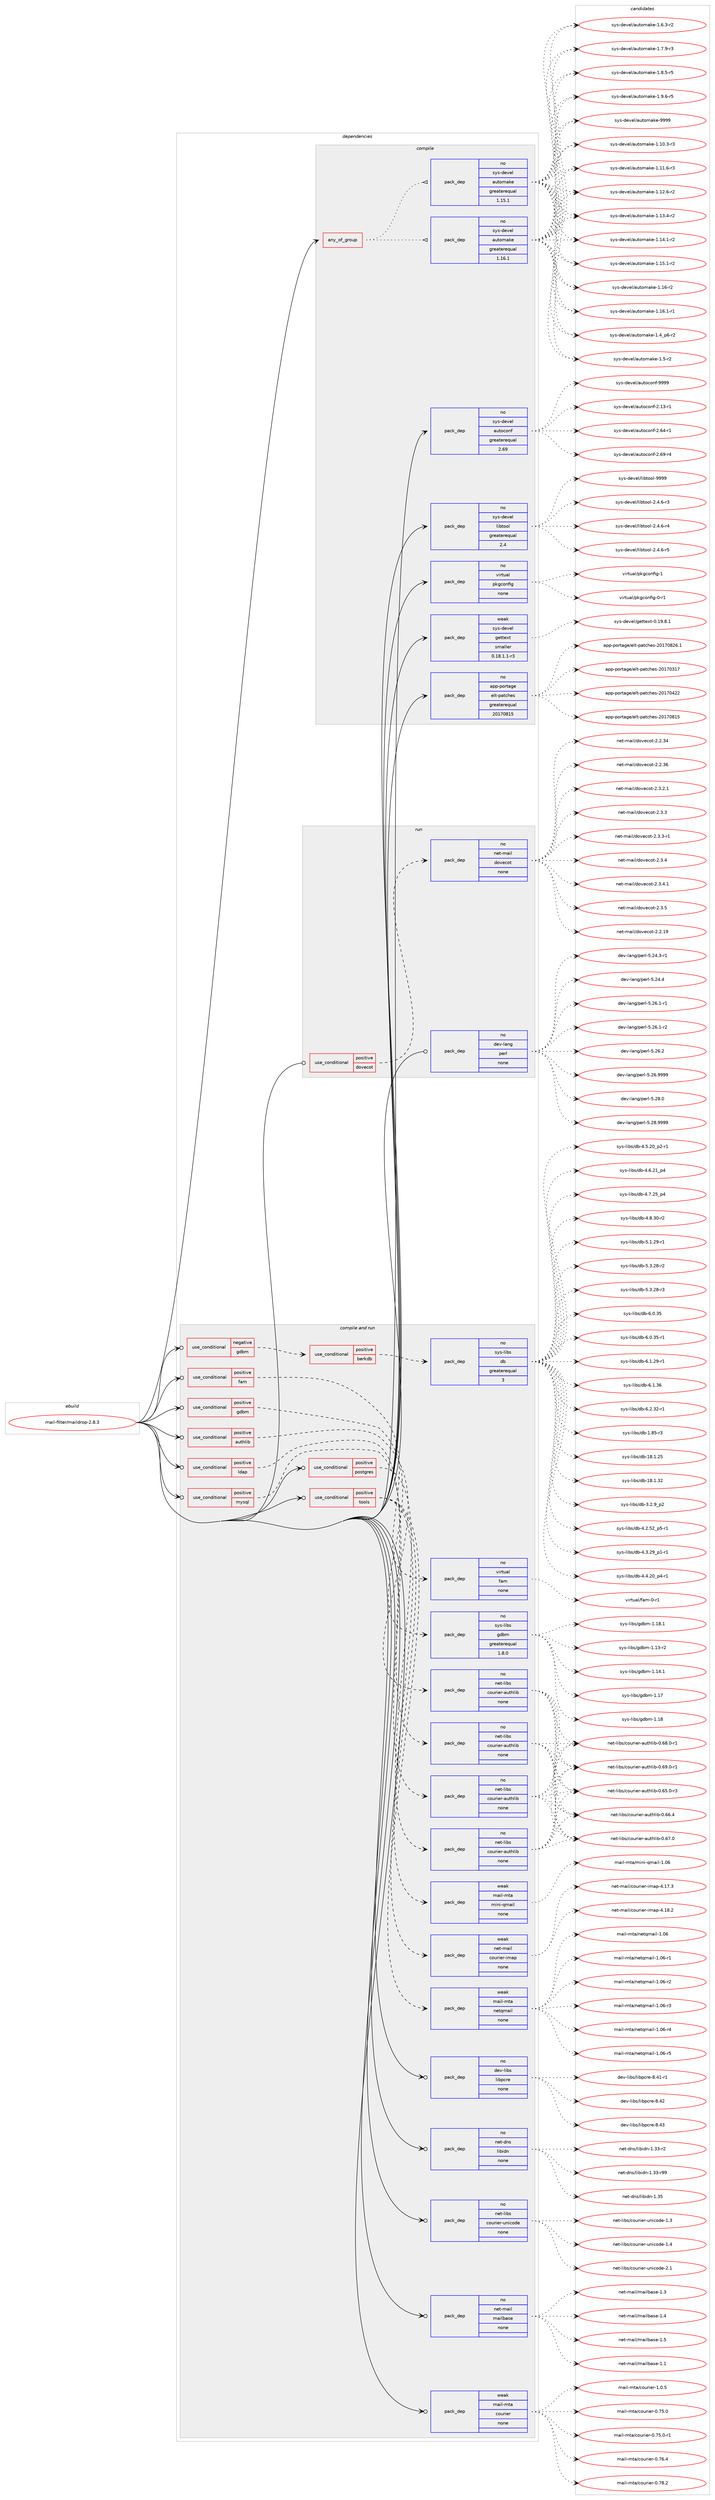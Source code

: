 digraph prolog {

# *************
# Graph options
# *************

newrank=true;
concentrate=true;
compound=true;
graph [rankdir=LR,fontname=Helvetica,fontsize=10,ranksep=1.5];#, ranksep=2.5, nodesep=0.2];
edge  [arrowhead=vee];
node  [fontname=Helvetica,fontsize=10];

# **********
# The ebuild
# **********

subgraph cluster_leftcol {
color=gray;
rank=same;
label=<<i>ebuild</i>>;
id [label="mail-filter/maildrop-2.8.3", color=red, width=4, href="../mail-filter/maildrop-2.8.3.svg"];
}

# ****************
# The dependencies
# ****************

subgraph cluster_midcol {
color=gray;
label=<<i>dependencies</i>>;
subgraph cluster_compile {
fillcolor="#eeeeee";
style=filled;
label=<<i>compile</i>>;
subgraph any24456 {
dependency1595346 [label=<<TABLE BORDER="0" CELLBORDER="1" CELLSPACING="0" CELLPADDING="4"><TR><TD CELLPADDING="10">any_of_group</TD></TR></TABLE>>, shape=none, color=red];subgraph pack1139392 {
dependency1595347 [label=<<TABLE BORDER="0" CELLBORDER="1" CELLSPACING="0" CELLPADDING="4" WIDTH="220"><TR><TD ROWSPAN="6" CELLPADDING="30">pack_dep</TD></TR><TR><TD WIDTH="110">no</TD></TR><TR><TD>sys-devel</TD></TR><TR><TD>automake</TD></TR><TR><TD>greaterequal</TD></TR><TR><TD>1.16.1</TD></TR></TABLE>>, shape=none, color=blue];
}
dependency1595346:e -> dependency1595347:w [weight=20,style="dotted",arrowhead="oinv"];
subgraph pack1139393 {
dependency1595348 [label=<<TABLE BORDER="0" CELLBORDER="1" CELLSPACING="0" CELLPADDING="4" WIDTH="220"><TR><TD ROWSPAN="6" CELLPADDING="30">pack_dep</TD></TR><TR><TD WIDTH="110">no</TD></TR><TR><TD>sys-devel</TD></TR><TR><TD>automake</TD></TR><TR><TD>greaterequal</TD></TR><TR><TD>1.15.1</TD></TR></TABLE>>, shape=none, color=blue];
}
dependency1595346:e -> dependency1595348:w [weight=20,style="dotted",arrowhead="oinv"];
}
id:e -> dependency1595346:w [weight=20,style="solid",arrowhead="vee"];
subgraph pack1139394 {
dependency1595349 [label=<<TABLE BORDER="0" CELLBORDER="1" CELLSPACING="0" CELLPADDING="4" WIDTH="220"><TR><TD ROWSPAN="6" CELLPADDING="30">pack_dep</TD></TR><TR><TD WIDTH="110">no</TD></TR><TR><TD>app-portage</TD></TR><TR><TD>elt-patches</TD></TR><TR><TD>greaterequal</TD></TR><TR><TD>20170815</TD></TR></TABLE>>, shape=none, color=blue];
}
id:e -> dependency1595349:w [weight=20,style="solid",arrowhead="vee"];
subgraph pack1139395 {
dependency1595350 [label=<<TABLE BORDER="0" CELLBORDER="1" CELLSPACING="0" CELLPADDING="4" WIDTH="220"><TR><TD ROWSPAN="6" CELLPADDING="30">pack_dep</TD></TR><TR><TD WIDTH="110">no</TD></TR><TR><TD>sys-devel</TD></TR><TR><TD>autoconf</TD></TR><TR><TD>greaterequal</TD></TR><TR><TD>2.69</TD></TR></TABLE>>, shape=none, color=blue];
}
id:e -> dependency1595350:w [weight=20,style="solid",arrowhead="vee"];
subgraph pack1139396 {
dependency1595351 [label=<<TABLE BORDER="0" CELLBORDER="1" CELLSPACING="0" CELLPADDING="4" WIDTH="220"><TR><TD ROWSPAN="6" CELLPADDING="30">pack_dep</TD></TR><TR><TD WIDTH="110">no</TD></TR><TR><TD>sys-devel</TD></TR><TR><TD>libtool</TD></TR><TR><TD>greaterequal</TD></TR><TR><TD>2.4</TD></TR></TABLE>>, shape=none, color=blue];
}
id:e -> dependency1595351:w [weight=20,style="solid",arrowhead="vee"];
subgraph pack1139397 {
dependency1595352 [label=<<TABLE BORDER="0" CELLBORDER="1" CELLSPACING="0" CELLPADDING="4" WIDTH="220"><TR><TD ROWSPAN="6" CELLPADDING="30">pack_dep</TD></TR><TR><TD WIDTH="110">no</TD></TR><TR><TD>virtual</TD></TR><TR><TD>pkgconfig</TD></TR><TR><TD>none</TD></TR><TR><TD></TD></TR></TABLE>>, shape=none, color=blue];
}
id:e -> dependency1595352:w [weight=20,style="solid",arrowhead="vee"];
subgraph pack1139398 {
dependency1595353 [label=<<TABLE BORDER="0" CELLBORDER="1" CELLSPACING="0" CELLPADDING="4" WIDTH="220"><TR><TD ROWSPAN="6" CELLPADDING="30">pack_dep</TD></TR><TR><TD WIDTH="110">weak</TD></TR><TR><TD>sys-devel</TD></TR><TR><TD>gettext</TD></TR><TR><TD>smaller</TD></TR><TR><TD>0.18.1.1-r3</TD></TR></TABLE>>, shape=none, color=blue];
}
id:e -> dependency1595353:w [weight=20,style="solid",arrowhead="vee"];
}
subgraph cluster_compileandrun {
fillcolor="#eeeeee";
style=filled;
label=<<i>compile and run</i>>;
subgraph cond430854 {
dependency1595354 [label=<<TABLE BORDER="0" CELLBORDER="1" CELLSPACING="0" CELLPADDING="4"><TR><TD ROWSPAN="3" CELLPADDING="10">use_conditional</TD></TR><TR><TD>negative</TD></TR><TR><TD>gdbm</TD></TR></TABLE>>, shape=none, color=red];
subgraph cond430855 {
dependency1595355 [label=<<TABLE BORDER="0" CELLBORDER="1" CELLSPACING="0" CELLPADDING="4"><TR><TD ROWSPAN="3" CELLPADDING="10">use_conditional</TD></TR><TR><TD>positive</TD></TR><TR><TD>berkdb</TD></TR></TABLE>>, shape=none, color=red];
subgraph pack1139399 {
dependency1595356 [label=<<TABLE BORDER="0" CELLBORDER="1" CELLSPACING="0" CELLPADDING="4" WIDTH="220"><TR><TD ROWSPAN="6" CELLPADDING="30">pack_dep</TD></TR><TR><TD WIDTH="110">no</TD></TR><TR><TD>sys-libs</TD></TR><TR><TD>db</TD></TR><TR><TD>greaterequal</TD></TR><TR><TD>3</TD></TR></TABLE>>, shape=none, color=blue];
}
dependency1595355:e -> dependency1595356:w [weight=20,style="dashed",arrowhead="vee"];
}
dependency1595354:e -> dependency1595355:w [weight=20,style="dashed",arrowhead="vee"];
}
id:e -> dependency1595354:w [weight=20,style="solid",arrowhead="odotvee"];
subgraph cond430856 {
dependency1595357 [label=<<TABLE BORDER="0" CELLBORDER="1" CELLSPACING="0" CELLPADDING="4"><TR><TD ROWSPAN="3" CELLPADDING="10">use_conditional</TD></TR><TR><TD>positive</TD></TR><TR><TD>authlib</TD></TR></TABLE>>, shape=none, color=red];
subgraph pack1139400 {
dependency1595358 [label=<<TABLE BORDER="0" CELLBORDER="1" CELLSPACING="0" CELLPADDING="4" WIDTH="220"><TR><TD ROWSPAN="6" CELLPADDING="30">pack_dep</TD></TR><TR><TD WIDTH="110">no</TD></TR><TR><TD>net-libs</TD></TR><TR><TD>courier-authlib</TD></TR><TR><TD>none</TD></TR><TR><TD></TD></TR></TABLE>>, shape=none, color=blue];
}
dependency1595357:e -> dependency1595358:w [weight=20,style="dashed",arrowhead="vee"];
}
id:e -> dependency1595357:w [weight=20,style="solid",arrowhead="odotvee"];
subgraph cond430857 {
dependency1595359 [label=<<TABLE BORDER="0" CELLBORDER="1" CELLSPACING="0" CELLPADDING="4"><TR><TD ROWSPAN="3" CELLPADDING="10">use_conditional</TD></TR><TR><TD>positive</TD></TR><TR><TD>fam</TD></TR></TABLE>>, shape=none, color=red];
subgraph pack1139401 {
dependency1595360 [label=<<TABLE BORDER="0" CELLBORDER="1" CELLSPACING="0" CELLPADDING="4" WIDTH="220"><TR><TD ROWSPAN="6" CELLPADDING="30">pack_dep</TD></TR><TR><TD WIDTH="110">no</TD></TR><TR><TD>virtual</TD></TR><TR><TD>fam</TD></TR><TR><TD>none</TD></TR><TR><TD></TD></TR></TABLE>>, shape=none, color=blue];
}
dependency1595359:e -> dependency1595360:w [weight=20,style="dashed",arrowhead="vee"];
}
id:e -> dependency1595359:w [weight=20,style="solid",arrowhead="odotvee"];
subgraph cond430858 {
dependency1595361 [label=<<TABLE BORDER="0" CELLBORDER="1" CELLSPACING="0" CELLPADDING="4"><TR><TD ROWSPAN="3" CELLPADDING="10">use_conditional</TD></TR><TR><TD>positive</TD></TR><TR><TD>gdbm</TD></TR></TABLE>>, shape=none, color=red];
subgraph pack1139402 {
dependency1595362 [label=<<TABLE BORDER="0" CELLBORDER="1" CELLSPACING="0" CELLPADDING="4" WIDTH="220"><TR><TD ROWSPAN="6" CELLPADDING="30">pack_dep</TD></TR><TR><TD WIDTH="110">no</TD></TR><TR><TD>sys-libs</TD></TR><TR><TD>gdbm</TD></TR><TR><TD>greaterequal</TD></TR><TR><TD>1.8.0</TD></TR></TABLE>>, shape=none, color=blue];
}
dependency1595361:e -> dependency1595362:w [weight=20,style="dashed",arrowhead="vee"];
}
id:e -> dependency1595361:w [weight=20,style="solid",arrowhead="odotvee"];
subgraph cond430859 {
dependency1595363 [label=<<TABLE BORDER="0" CELLBORDER="1" CELLSPACING="0" CELLPADDING="4"><TR><TD ROWSPAN="3" CELLPADDING="10">use_conditional</TD></TR><TR><TD>positive</TD></TR><TR><TD>ldap</TD></TR></TABLE>>, shape=none, color=red];
subgraph pack1139403 {
dependency1595364 [label=<<TABLE BORDER="0" CELLBORDER="1" CELLSPACING="0" CELLPADDING="4" WIDTH="220"><TR><TD ROWSPAN="6" CELLPADDING="30">pack_dep</TD></TR><TR><TD WIDTH="110">no</TD></TR><TR><TD>net-libs</TD></TR><TR><TD>courier-authlib</TD></TR><TR><TD>none</TD></TR><TR><TD></TD></TR></TABLE>>, shape=none, color=blue];
}
dependency1595363:e -> dependency1595364:w [weight=20,style="dashed",arrowhead="vee"];
}
id:e -> dependency1595363:w [weight=20,style="solid",arrowhead="odotvee"];
subgraph cond430860 {
dependency1595365 [label=<<TABLE BORDER="0" CELLBORDER="1" CELLSPACING="0" CELLPADDING="4"><TR><TD ROWSPAN="3" CELLPADDING="10">use_conditional</TD></TR><TR><TD>positive</TD></TR><TR><TD>mysql</TD></TR></TABLE>>, shape=none, color=red];
subgraph pack1139404 {
dependency1595366 [label=<<TABLE BORDER="0" CELLBORDER="1" CELLSPACING="0" CELLPADDING="4" WIDTH="220"><TR><TD ROWSPAN="6" CELLPADDING="30">pack_dep</TD></TR><TR><TD WIDTH="110">no</TD></TR><TR><TD>net-libs</TD></TR><TR><TD>courier-authlib</TD></TR><TR><TD>none</TD></TR><TR><TD></TD></TR></TABLE>>, shape=none, color=blue];
}
dependency1595365:e -> dependency1595366:w [weight=20,style="dashed",arrowhead="vee"];
}
id:e -> dependency1595365:w [weight=20,style="solid",arrowhead="odotvee"];
subgraph cond430861 {
dependency1595367 [label=<<TABLE BORDER="0" CELLBORDER="1" CELLSPACING="0" CELLPADDING="4"><TR><TD ROWSPAN="3" CELLPADDING="10">use_conditional</TD></TR><TR><TD>positive</TD></TR><TR><TD>postgres</TD></TR></TABLE>>, shape=none, color=red];
subgraph pack1139405 {
dependency1595368 [label=<<TABLE BORDER="0" CELLBORDER="1" CELLSPACING="0" CELLPADDING="4" WIDTH="220"><TR><TD ROWSPAN="6" CELLPADDING="30">pack_dep</TD></TR><TR><TD WIDTH="110">no</TD></TR><TR><TD>net-libs</TD></TR><TR><TD>courier-authlib</TD></TR><TR><TD>none</TD></TR><TR><TD></TD></TR></TABLE>>, shape=none, color=blue];
}
dependency1595367:e -> dependency1595368:w [weight=20,style="dashed",arrowhead="vee"];
}
id:e -> dependency1595367:w [weight=20,style="solid",arrowhead="odotvee"];
subgraph cond430862 {
dependency1595369 [label=<<TABLE BORDER="0" CELLBORDER="1" CELLSPACING="0" CELLPADDING="4"><TR><TD ROWSPAN="3" CELLPADDING="10">use_conditional</TD></TR><TR><TD>positive</TD></TR><TR><TD>tools</TD></TR></TABLE>>, shape=none, color=red];
subgraph pack1139406 {
dependency1595370 [label=<<TABLE BORDER="0" CELLBORDER="1" CELLSPACING="0" CELLPADDING="4" WIDTH="220"><TR><TD ROWSPAN="6" CELLPADDING="30">pack_dep</TD></TR><TR><TD WIDTH="110">weak</TD></TR><TR><TD>mail-mta</TD></TR><TR><TD>netqmail</TD></TR><TR><TD>none</TD></TR><TR><TD></TD></TR></TABLE>>, shape=none, color=blue];
}
dependency1595369:e -> dependency1595370:w [weight=20,style="dashed",arrowhead="vee"];
subgraph pack1139407 {
dependency1595371 [label=<<TABLE BORDER="0" CELLBORDER="1" CELLSPACING="0" CELLPADDING="4" WIDTH="220"><TR><TD ROWSPAN="6" CELLPADDING="30">pack_dep</TD></TR><TR><TD WIDTH="110">weak</TD></TR><TR><TD>net-mail</TD></TR><TR><TD>courier-imap</TD></TR><TR><TD>none</TD></TR><TR><TD></TD></TR></TABLE>>, shape=none, color=blue];
}
dependency1595369:e -> dependency1595371:w [weight=20,style="dashed",arrowhead="vee"];
subgraph pack1139408 {
dependency1595372 [label=<<TABLE BORDER="0" CELLBORDER="1" CELLSPACING="0" CELLPADDING="4" WIDTH="220"><TR><TD ROWSPAN="6" CELLPADDING="30">pack_dep</TD></TR><TR><TD WIDTH="110">weak</TD></TR><TR><TD>mail-mta</TD></TR><TR><TD>mini-qmail</TD></TR><TR><TD>none</TD></TR><TR><TD></TD></TR></TABLE>>, shape=none, color=blue];
}
dependency1595369:e -> dependency1595372:w [weight=20,style="dashed",arrowhead="vee"];
}
id:e -> dependency1595369:w [weight=20,style="solid",arrowhead="odotvee"];
subgraph pack1139409 {
dependency1595373 [label=<<TABLE BORDER="0" CELLBORDER="1" CELLSPACING="0" CELLPADDING="4" WIDTH="220"><TR><TD ROWSPAN="6" CELLPADDING="30">pack_dep</TD></TR><TR><TD WIDTH="110">no</TD></TR><TR><TD>dev-libs</TD></TR><TR><TD>libpcre</TD></TR><TR><TD>none</TD></TR><TR><TD></TD></TR></TABLE>>, shape=none, color=blue];
}
id:e -> dependency1595373:w [weight=20,style="solid",arrowhead="odotvee"];
subgraph pack1139410 {
dependency1595374 [label=<<TABLE BORDER="0" CELLBORDER="1" CELLSPACING="0" CELLPADDING="4" WIDTH="220"><TR><TD ROWSPAN="6" CELLPADDING="30">pack_dep</TD></TR><TR><TD WIDTH="110">no</TD></TR><TR><TD>net-dns</TD></TR><TR><TD>libidn</TD></TR><TR><TD>none</TD></TR><TR><TD></TD></TR></TABLE>>, shape=none, color=blue];
}
id:e -> dependency1595374:w [weight=20,style="solid",arrowhead="odotvee"];
subgraph pack1139411 {
dependency1595375 [label=<<TABLE BORDER="0" CELLBORDER="1" CELLSPACING="0" CELLPADDING="4" WIDTH="220"><TR><TD ROWSPAN="6" CELLPADDING="30">pack_dep</TD></TR><TR><TD WIDTH="110">no</TD></TR><TR><TD>net-libs</TD></TR><TR><TD>courier-unicode</TD></TR><TR><TD>none</TD></TR><TR><TD></TD></TR></TABLE>>, shape=none, color=blue];
}
id:e -> dependency1595375:w [weight=20,style="solid",arrowhead="odotvee"];
subgraph pack1139412 {
dependency1595376 [label=<<TABLE BORDER="0" CELLBORDER="1" CELLSPACING="0" CELLPADDING="4" WIDTH="220"><TR><TD ROWSPAN="6" CELLPADDING="30">pack_dep</TD></TR><TR><TD WIDTH="110">no</TD></TR><TR><TD>net-mail</TD></TR><TR><TD>mailbase</TD></TR><TR><TD>none</TD></TR><TR><TD></TD></TR></TABLE>>, shape=none, color=blue];
}
id:e -> dependency1595376:w [weight=20,style="solid",arrowhead="odotvee"];
subgraph pack1139413 {
dependency1595377 [label=<<TABLE BORDER="0" CELLBORDER="1" CELLSPACING="0" CELLPADDING="4" WIDTH="220"><TR><TD ROWSPAN="6" CELLPADDING="30">pack_dep</TD></TR><TR><TD WIDTH="110">weak</TD></TR><TR><TD>mail-mta</TD></TR><TR><TD>courier</TD></TR><TR><TD>none</TD></TR><TR><TD></TD></TR></TABLE>>, shape=none, color=blue];
}
id:e -> dependency1595377:w [weight=20,style="solid",arrowhead="odotvee"];
}
subgraph cluster_run {
fillcolor="#eeeeee";
style=filled;
label=<<i>run</i>>;
subgraph cond430863 {
dependency1595378 [label=<<TABLE BORDER="0" CELLBORDER="1" CELLSPACING="0" CELLPADDING="4"><TR><TD ROWSPAN="3" CELLPADDING="10">use_conditional</TD></TR><TR><TD>positive</TD></TR><TR><TD>dovecot</TD></TR></TABLE>>, shape=none, color=red];
subgraph pack1139414 {
dependency1595379 [label=<<TABLE BORDER="0" CELLBORDER="1" CELLSPACING="0" CELLPADDING="4" WIDTH="220"><TR><TD ROWSPAN="6" CELLPADDING="30">pack_dep</TD></TR><TR><TD WIDTH="110">no</TD></TR><TR><TD>net-mail</TD></TR><TR><TD>dovecot</TD></TR><TR><TD>none</TD></TR><TR><TD></TD></TR></TABLE>>, shape=none, color=blue];
}
dependency1595378:e -> dependency1595379:w [weight=20,style="dashed",arrowhead="vee"];
}
id:e -> dependency1595378:w [weight=20,style="solid",arrowhead="odot"];
subgraph pack1139415 {
dependency1595380 [label=<<TABLE BORDER="0" CELLBORDER="1" CELLSPACING="0" CELLPADDING="4" WIDTH="220"><TR><TD ROWSPAN="6" CELLPADDING="30">pack_dep</TD></TR><TR><TD WIDTH="110">no</TD></TR><TR><TD>dev-lang</TD></TR><TR><TD>perl</TD></TR><TR><TD>none</TD></TR><TR><TD></TD></TR></TABLE>>, shape=none, color=blue];
}
id:e -> dependency1595380:w [weight=20,style="solid",arrowhead="odot"];
}
}

# **************
# The candidates
# **************

subgraph cluster_choices {
rank=same;
color=gray;
label=<<i>candidates</i>>;

subgraph choice1139392 {
color=black;
nodesep=1;
choice11512111545100101118101108479711711611110997107101454946494846514511451 [label="sys-devel/automake-1.10.3-r3", color=red, width=4,href="../sys-devel/automake-1.10.3-r3.svg"];
choice11512111545100101118101108479711711611110997107101454946494946544511451 [label="sys-devel/automake-1.11.6-r3", color=red, width=4,href="../sys-devel/automake-1.11.6-r3.svg"];
choice11512111545100101118101108479711711611110997107101454946495046544511450 [label="sys-devel/automake-1.12.6-r2", color=red, width=4,href="../sys-devel/automake-1.12.6-r2.svg"];
choice11512111545100101118101108479711711611110997107101454946495146524511450 [label="sys-devel/automake-1.13.4-r2", color=red, width=4,href="../sys-devel/automake-1.13.4-r2.svg"];
choice11512111545100101118101108479711711611110997107101454946495246494511450 [label="sys-devel/automake-1.14.1-r2", color=red, width=4,href="../sys-devel/automake-1.14.1-r2.svg"];
choice11512111545100101118101108479711711611110997107101454946495346494511450 [label="sys-devel/automake-1.15.1-r2", color=red, width=4,href="../sys-devel/automake-1.15.1-r2.svg"];
choice1151211154510010111810110847971171161111099710710145494649544511450 [label="sys-devel/automake-1.16-r2", color=red, width=4,href="../sys-devel/automake-1.16-r2.svg"];
choice11512111545100101118101108479711711611110997107101454946495446494511449 [label="sys-devel/automake-1.16.1-r1", color=red, width=4,href="../sys-devel/automake-1.16.1-r1.svg"];
choice115121115451001011181011084797117116111109971071014549465295112544511450 [label="sys-devel/automake-1.4_p6-r2", color=red, width=4,href="../sys-devel/automake-1.4_p6-r2.svg"];
choice11512111545100101118101108479711711611110997107101454946534511450 [label="sys-devel/automake-1.5-r2", color=red, width=4,href="../sys-devel/automake-1.5-r2.svg"];
choice115121115451001011181011084797117116111109971071014549465446514511450 [label="sys-devel/automake-1.6.3-r2", color=red, width=4,href="../sys-devel/automake-1.6.3-r2.svg"];
choice115121115451001011181011084797117116111109971071014549465546574511451 [label="sys-devel/automake-1.7.9-r3", color=red, width=4,href="../sys-devel/automake-1.7.9-r3.svg"];
choice115121115451001011181011084797117116111109971071014549465646534511453 [label="sys-devel/automake-1.8.5-r5", color=red, width=4,href="../sys-devel/automake-1.8.5-r5.svg"];
choice115121115451001011181011084797117116111109971071014549465746544511453 [label="sys-devel/automake-1.9.6-r5", color=red, width=4,href="../sys-devel/automake-1.9.6-r5.svg"];
choice115121115451001011181011084797117116111109971071014557575757 [label="sys-devel/automake-9999", color=red, width=4,href="../sys-devel/automake-9999.svg"];
dependency1595347:e -> choice11512111545100101118101108479711711611110997107101454946494846514511451:w [style=dotted,weight="100"];
dependency1595347:e -> choice11512111545100101118101108479711711611110997107101454946494946544511451:w [style=dotted,weight="100"];
dependency1595347:e -> choice11512111545100101118101108479711711611110997107101454946495046544511450:w [style=dotted,weight="100"];
dependency1595347:e -> choice11512111545100101118101108479711711611110997107101454946495146524511450:w [style=dotted,weight="100"];
dependency1595347:e -> choice11512111545100101118101108479711711611110997107101454946495246494511450:w [style=dotted,weight="100"];
dependency1595347:e -> choice11512111545100101118101108479711711611110997107101454946495346494511450:w [style=dotted,weight="100"];
dependency1595347:e -> choice1151211154510010111810110847971171161111099710710145494649544511450:w [style=dotted,weight="100"];
dependency1595347:e -> choice11512111545100101118101108479711711611110997107101454946495446494511449:w [style=dotted,weight="100"];
dependency1595347:e -> choice115121115451001011181011084797117116111109971071014549465295112544511450:w [style=dotted,weight="100"];
dependency1595347:e -> choice11512111545100101118101108479711711611110997107101454946534511450:w [style=dotted,weight="100"];
dependency1595347:e -> choice115121115451001011181011084797117116111109971071014549465446514511450:w [style=dotted,weight="100"];
dependency1595347:e -> choice115121115451001011181011084797117116111109971071014549465546574511451:w [style=dotted,weight="100"];
dependency1595347:e -> choice115121115451001011181011084797117116111109971071014549465646534511453:w [style=dotted,weight="100"];
dependency1595347:e -> choice115121115451001011181011084797117116111109971071014549465746544511453:w [style=dotted,weight="100"];
dependency1595347:e -> choice115121115451001011181011084797117116111109971071014557575757:w [style=dotted,weight="100"];
}
subgraph choice1139393 {
color=black;
nodesep=1;
choice11512111545100101118101108479711711611110997107101454946494846514511451 [label="sys-devel/automake-1.10.3-r3", color=red, width=4,href="../sys-devel/automake-1.10.3-r3.svg"];
choice11512111545100101118101108479711711611110997107101454946494946544511451 [label="sys-devel/automake-1.11.6-r3", color=red, width=4,href="../sys-devel/automake-1.11.6-r3.svg"];
choice11512111545100101118101108479711711611110997107101454946495046544511450 [label="sys-devel/automake-1.12.6-r2", color=red, width=4,href="../sys-devel/automake-1.12.6-r2.svg"];
choice11512111545100101118101108479711711611110997107101454946495146524511450 [label="sys-devel/automake-1.13.4-r2", color=red, width=4,href="../sys-devel/automake-1.13.4-r2.svg"];
choice11512111545100101118101108479711711611110997107101454946495246494511450 [label="sys-devel/automake-1.14.1-r2", color=red, width=4,href="../sys-devel/automake-1.14.1-r2.svg"];
choice11512111545100101118101108479711711611110997107101454946495346494511450 [label="sys-devel/automake-1.15.1-r2", color=red, width=4,href="../sys-devel/automake-1.15.1-r2.svg"];
choice1151211154510010111810110847971171161111099710710145494649544511450 [label="sys-devel/automake-1.16-r2", color=red, width=4,href="../sys-devel/automake-1.16-r2.svg"];
choice11512111545100101118101108479711711611110997107101454946495446494511449 [label="sys-devel/automake-1.16.1-r1", color=red, width=4,href="../sys-devel/automake-1.16.1-r1.svg"];
choice115121115451001011181011084797117116111109971071014549465295112544511450 [label="sys-devel/automake-1.4_p6-r2", color=red, width=4,href="../sys-devel/automake-1.4_p6-r2.svg"];
choice11512111545100101118101108479711711611110997107101454946534511450 [label="sys-devel/automake-1.5-r2", color=red, width=4,href="../sys-devel/automake-1.5-r2.svg"];
choice115121115451001011181011084797117116111109971071014549465446514511450 [label="sys-devel/automake-1.6.3-r2", color=red, width=4,href="../sys-devel/automake-1.6.3-r2.svg"];
choice115121115451001011181011084797117116111109971071014549465546574511451 [label="sys-devel/automake-1.7.9-r3", color=red, width=4,href="../sys-devel/automake-1.7.9-r3.svg"];
choice115121115451001011181011084797117116111109971071014549465646534511453 [label="sys-devel/automake-1.8.5-r5", color=red, width=4,href="../sys-devel/automake-1.8.5-r5.svg"];
choice115121115451001011181011084797117116111109971071014549465746544511453 [label="sys-devel/automake-1.9.6-r5", color=red, width=4,href="../sys-devel/automake-1.9.6-r5.svg"];
choice115121115451001011181011084797117116111109971071014557575757 [label="sys-devel/automake-9999", color=red, width=4,href="../sys-devel/automake-9999.svg"];
dependency1595348:e -> choice11512111545100101118101108479711711611110997107101454946494846514511451:w [style=dotted,weight="100"];
dependency1595348:e -> choice11512111545100101118101108479711711611110997107101454946494946544511451:w [style=dotted,weight="100"];
dependency1595348:e -> choice11512111545100101118101108479711711611110997107101454946495046544511450:w [style=dotted,weight="100"];
dependency1595348:e -> choice11512111545100101118101108479711711611110997107101454946495146524511450:w [style=dotted,weight="100"];
dependency1595348:e -> choice11512111545100101118101108479711711611110997107101454946495246494511450:w [style=dotted,weight="100"];
dependency1595348:e -> choice11512111545100101118101108479711711611110997107101454946495346494511450:w [style=dotted,weight="100"];
dependency1595348:e -> choice1151211154510010111810110847971171161111099710710145494649544511450:w [style=dotted,weight="100"];
dependency1595348:e -> choice11512111545100101118101108479711711611110997107101454946495446494511449:w [style=dotted,weight="100"];
dependency1595348:e -> choice115121115451001011181011084797117116111109971071014549465295112544511450:w [style=dotted,weight="100"];
dependency1595348:e -> choice11512111545100101118101108479711711611110997107101454946534511450:w [style=dotted,weight="100"];
dependency1595348:e -> choice115121115451001011181011084797117116111109971071014549465446514511450:w [style=dotted,weight="100"];
dependency1595348:e -> choice115121115451001011181011084797117116111109971071014549465546574511451:w [style=dotted,weight="100"];
dependency1595348:e -> choice115121115451001011181011084797117116111109971071014549465646534511453:w [style=dotted,weight="100"];
dependency1595348:e -> choice115121115451001011181011084797117116111109971071014549465746544511453:w [style=dotted,weight="100"];
dependency1595348:e -> choice115121115451001011181011084797117116111109971071014557575757:w [style=dotted,weight="100"];
}
subgraph choice1139394 {
color=black;
nodesep=1;
choice97112112451121111141169710310147101108116451129711699104101115455048495548514955 [label="app-portage/elt-patches-20170317", color=red, width=4,href="../app-portage/elt-patches-20170317.svg"];
choice97112112451121111141169710310147101108116451129711699104101115455048495548525050 [label="app-portage/elt-patches-20170422", color=red, width=4,href="../app-portage/elt-patches-20170422.svg"];
choice97112112451121111141169710310147101108116451129711699104101115455048495548564953 [label="app-portage/elt-patches-20170815", color=red, width=4,href="../app-portage/elt-patches-20170815.svg"];
choice971121124511211111411697103101471011081164511297116991041011154550484955485650544649 [label="app-portage/elt-patches-20170826.1", color=red, width=4,href="../app-portage/elt-patches-20170826.1.svg"];
dependency1595349:e -> choice97112112451121111141169710310147101108116451129711699104101115455048495548514955:w [style=dotted,weight="100"];
dependency1595349:e -> choice97112112451121111141169710310147101108116451129711699104101115455048495548525050:w [style=dotted,weight="100"];
dependency1595349:e -> choice97112112451121111141169710310147101108116451129711699104101115455048495548564953:w [style=dotted,weight="100"];
dependency1595349:e -> choice971121124511211111411697103101471011081164511297116991041011154550484955485650544649:w [style=dotted,weight="100"];
}
subgraph choice1139395 {
color=black;
nodesep=1;
choice1151211154510010111810110847971171161119911111010245504649514511449 [label="sys-devel/autoconf-2.13-r1", color=red, width=4,href="../sys-devel/autoconf-2.13-r1.svg"];
choice1151211154510010111810110847971171161119911111010245504654524511449 [label="sys-devel/autoconf-2.64-r1", color=red, width=4,href="../sys-devel/autoconf-2.64-r1.svg"];
choice1151211154510010111810110847971171161119911111010245504654574511452 [label="sys-devel/autoconf-2.69-r4", color=red, width=4,href="../sys-devel/autoconf-2.69-r4.svg"];
choice115121115451001011181011084797117116111991111101024557575757 [label="sys-devel/autoconf-9999", color=red, width=4,href="../sys-devel/autoconf-9999.svg"];
dependency1595350:e -> choice1151211154510010111810110847971171161119911111010245504649514511449:w [style=dotted,weight="100"];
dependency1595350:e -> choice1151211154510010111810110847971171161119911111010245504654524511449:w [style=dotted,weight="100"];
dependency1595350:e -> choice1151211154510010111810110847971171161119911111010245504654574511452:w [style=dotted,weight="100"];
dependency1595350:e -> choice115121115451001011181011084797117116111991111101024557575757:w [style=dotted,weight="100"];
}
subgraph choice1139396 {
color=black;
nodesep=1;
choice1151211154510010111810110847108105981161111111084550465246544511451 [label="sys-devel/libtool-2.4.6-r3", color=red, width=4,href="../sys-devel/libtool-2.4.6-r3.svg"];
choice1151211154510010111810110847108105981161111111084550465246544511452 [label="sys-devel/libtool-2.4.6-r4", color=red, width=4,href="../sys-devel/libtool-2.4.6-r4.svg"];
choice1151211154510010111810110847108105981161111111084550465246544511453 [label="sys-devel/libtool-2.4.6-r5", color=red, width=4,href="../sys-devel/libtool-2.4.6-r5.svg"];
choice1151211154510010111810110847108105981161111111084557575757 [label="sys-devel/libtool-9999", color=red, width=4,href="../sys-devel/libtool-9999.svg"];
dependency1595351:e -> choice1151211154510010111810110847108105981161111111084550465246544511451:w [style=dotted,weight="100"];
dependency1595351:e -> choice1151211154510010111810110847108105981161111111084550465246544511452:w [style=dotted,weight="100"];
dependency1595351:e -> choice1151211154510010111810110847108105981161111111084550465246544511453:w [style=dotted,weight="100"];
dependency1595351:e -> choice1151211154510010111810110847108105981161111111084557575757:w [style=dotted,weight="100"];
}
subgraph choice1139397 {
color=black;
nodesep=1;
choice11810511411611797108471121071039911111010210510345484511449 [label="virtual/pkgconfig-0-r1", color=red, width=4,href="../virtual/pkgconfig-0-r1.svg"];
choice1181051141161179710847112107103991111101021051034549 [label="virtual/pkgconfig-1", color=red, width=4,href="../virtual/pkgconfig-1.svg"];
dependency1595352:e -> choice11810511411611797108471121071039911111010210510345484511449:w [style=dotted,weight="100"];
dependency1595352:e -> choice1181051141161179710847112107103991111101021051034549:w [style=dotted,weight="100"];
}
subgraph choice1139398 {
color=black;
nodesep=1;
choice1151211154510010111810110847103101116116101120116454846495746564649 [label="sys-devel/gettext-0.19.8.1", color=red, width=4,href="../sys-devel/gettext-0.19.8.1.svg"];
dependency1595353:e -> choice1151211154510010111810110847103101116116101120116454846495746564649:w [style=dotted,weight="100"];
}
subgraph choice1139399 {
color=black;
nodesep=1;
choice1151211154510810598115471009845494656534511451 [label="sys-libs/db-1.85-r3", color=red, width=4,href="../sys-libs/db-1.85-r3.svg"];
choice115121115451081059811547100984549564649465053 [label="sys-libs/db-18.1.25", color=red, width=4,href="../sys-libs/db-18.1.25.svg"];
choice115121115451081059811547100984549564649465150 [label="sys-libs/db-18.1.32", color=red, width=4,href="../sys-libs/db-18.1.32.svg"];
choice115121115451081059811547100984551465046579511250 [label="sys-libs/db-3.2.9_p2", color=red, width=4,href="../sys-libs/db-3.2.9_p2.svg"];
choice115121115451081059811547100984552465046535095112534511449 [label="sys-libs/db-4.2.52_p5-r1", color=red, width=4,href="../sys-libs/db-4.2.52_p5-r1.svg"];
choice115121115451081059811547100984552465146505795112494511449 [label="sys-libs/db-4.3.29_p1-r1", color=red, width=4,href="../sys-libs/db-4.3.29_p1-r1.svg"];
choice115121115451081059811547100984552465246504895112524511449 [label="sys-libs/db-4.4.20_p4-r1", color=red, width=4,href="../sys-libs/db-4.4.20_p4-r1.svg"];
choice115121115451081059811547100984552465346504895112504511449 [label="sys-libs/db-4.5.20_p2-r1", color=red, width=4,href="../sys-libs/db-4.5.20_p2-r1.svg"];
choice11512111545108105981154710098455246544650499511252 [label="sys-libs/db-4.6.21_p4", color=red, width=4,href="../sys-libs/db-4.6.21_p4.svg"];
choice11512111545108105981154710098455246554650539511252 [label="sys-libs/db-4.7.25_p4", color=red, width=4,href="../sys-libs/db-4.7.25_p4.svg"];
choice11512111545108105981154710098455246564651484511450 [label="sys-libs/db-4.8.30-r2", color=red, width=4,href="../sys-libs/db-4.8.30-r2.svg"];
choice11512111545108105981154710098455346494650574511449 [label="sys-libs/db-5.1.29-r1", color=red, width=4,href="../sys-libs/db-5.1.29-r1.svg"];
choice11512111545108105981154710098455346514650564511450 [label="sys-libs/db-5.3.28-r2", color=red, width=4,href="../sys-libs/db-5.3.28-r2.svg"];
choice11512111545108105981154710098455346514650564511451 [label="sys-libs/db-5.3.28-r3", color=red, width=4,href="../sys-libs/db-5.3.28-r3.svg"];
choice1151211154510810598115471009845544648465153 [label="sys-libs/db-6.0.35", color=red, width=4,href="../sys-libs/db-6.0.35.svg"];
choice11512111545108105981154710098455446484651534511449 [label="sys-libs/db-6.0.35-r1", color=red, width=4,href="../sys-libs/db-6.0.35-r1.svg"];
choice11512111545108105981154710098455446494650574511449 [label="sys-libs/db-6.1.29-r1", color=red, width=4,href="../sys-libs/db-6.1.29-r1.svg"];
choice1151211154510810598115471009845544649465154 [label="sys-libs/db-6.1.36", color=red, width=4,href="../sys-libs/db-6.1.36.svg"];
choice11512111545108105981154710098455446504651504511449 [label="sys-libs/db-6.2.32-r1", color=red, width=4,href="../sys-libs/db-6.2.32-r1.svg"];
dependency1595356:e -> choice1151211154510810598115471009845494656534511451:w [style=dotted,weight="100"];
dependency1595356:e -> choice115121115451081059811547100984549564649465053:w [style=dotted,weight="100"];
dependency1595356:e -> choice115121115451081059811547100984549564649465150:w [style=dotted,weight="100"];
dependency1595356:e -> choice115121115451081059811547100984551465046579511250:w [style=dotted,weight="100"];
dependency1595356:e -> choice115121115451081059811547100984552465046535095112534511449:w [style=dotted,weight="100"];
dependency1595356:e -> choice115121115451081059811547100984552465146505795112494511449:w [style=dotted,weight="100"];
dependency1595356:e -> choice115121115451081059811547100984552465246504895112524511449:w [style=dotted,weight="100"];
dependency1595356:e -> choice115121115451081059811547100984552465346504895112504511449:w [style=dotted,weight="100"];
dependency1595356:e -> choice11512111545108105981154710098455246544650499511252:w [style=dotted,weight="100"];
dependency1595356:e -> choice11512111545108105981154710098455246554650539511252:w [style=dotted,weight="100"];
dependency1595356:e -> choice11512111545108105981154710098455246564651484511450:w [style=dotted,weight="100"];
dependency1595356:e -> choice11512111545108105981154710098455346494650574511449:w [style=dotted,weight="100"];
dependency1595356:e -> choice11512111545108105981154710098455346514650564511450:w [style=dotted,weight="100"];
dependency1595356:e -> choice11512111545108105981154710098455346514650564511451:w [style=dotted,weight="100"];
dependency1595356:e -> choice1151211154510810598115471009845544648465153:w [style=dotted,weight="100"];
dependency1595356:e -> choice11512111545108105981154710098455446484651534511449:w [style=dotted,weight="100"];
dependency1595356:e -> choice11512111545108105981154710098455446494650574511449:w [style=dotted,weight="100"];
dependency1595356:e -> choice1151211154510810598115471009845544649465154:w [style=dotted,weight="100"];
dependency1595356:e -> choice11512111545108105981154710098455446504651504511449:w [style=dotted,weight="100"];
}
subgraph choice1139400 {
color=black;
nodesep=1;
choice11010111645108105981154799111117114105101114459711711610410810598454846545346484511451 [label="net-libs/courier-authlib-0.65.0-r3", color=red, width=4,href="../net-libs/courier-authlib-0.65.0-r3.svg"];
choice1101011164510810598115479911111711410510111445971171161041081059845484654544652 [label="net-libs/courier-authlib-0.66.4", color=red, width=4,href="../net-libs/courier-authlib-0.66.4.svg"];
choice1101011164510810598115479911111711410510111445971171161041081059845484654554648 [label="net-libs/courier-authlib-0.67.0", color=red, width=4,href="../net-libs/courier-authlib-0.67.0.svg"];
choice11010111645108105981154799111117114105101114459711711610410810598454846545646484511449 [label="net-libs/courier-authlib-0.68.0-r1", color=red, width=4,href="../net-libs/courier-authlib-0.68.0-r1.svg"];
choice11010111645108105981154799111117114105101114459711711610410810598454846545746484511449 [label="net-libs/courier-authlib-0.69.0-r1", color=red, width=4,href="../net-libs/courier-authlib-0.69.0-r1.svg"];
dependency1595358:e -> choice11010111645108105981154799111117114105101114459711711610410810598454846545346484511451:w [style=dotted,weight="100"];
dependency1595358:e -> choice1101011164510810598115479911111711410510111445971171161041081059845484654544652:w [style=dotted,weight="100"];
dependency1595358:e -> choice1101011164510810598115479911111711410510111445971171161041081059845484654554648:w [style=dotted,weight="100"];
dependency1595358:e -> choice11010111645108105981154799111117114105101114459711711610410810598454846545646484511449:w [style=dotted,weight="100"];
dependency1595358:e -> choice11010111645108105981154799111117114105101114459711711610410810598454846545746484511449:w [style=dotted,weight="100"];
}
subgraph choice1139401 {
color=black;
nodesep=1;
choice11810511411611797108471029710945484511449 [label="virtual/fam-0-r1", color=red, width=4,href="../virtual/fam-0-r1.svg"];
dependency1595360:e -> choice11810511411611797108471029710945484511449:w [style=dotted,weight="100"];
}
subgraph choice1139402 {
color=black;
nodesep=1;
choice1151211154510810598115471031009810945494649514511450 [label="sys-libs/gdbm-1.13-r2", color=red, width=4,href="../sys-libs/gdbm-1.13-r2.svg"];
choice1151211154510810598115471031009810945494649524649 [label="sys-libs/gdbm-1.14.1", color=red, width=4,href="../sys-libs/gdbm-1.14.1.svg"];
choice115121115451081059811547103100981094549464955 [label="sys-libs/gdbm-1.17", color=red, width=4,href="../sys-libs/gdbm-1.17.svg"];
choice115121115451081059811547103100981094549464956 [label="sys-libs/gdbm-1.18", color=red, width=4,href="../sys-libs/gdbm-1.18.svg"];
choice1151211154510810598115471031009810945494649564649 [label="sys-libs/gdbm-1.18.1", color=red, width=4,href="../sys-libs/gdbm-1.18.1.svg"];
dependency1595362:e -> choice1151211154510810598115471031009810945494649514511450:w [style=dotted,weight="100"];
dependency1595362:e -> choice1151211154510810598115471031009810945494649524649:w [style=dotted,weight="100"];
dependency1595362:e -> choice115121115451081059811547103100981094549464955:w [style=dotted,weight="100"];
dependency1595362:e -> choice115121115451081059811547103100981094549464956:w [style=dotted,weight="100"];
dependency1595362:e -> choice1151211154510810598115471031009810945494649564649:w [style=dotted,weight="100"];
}
subgraph choice1139403 {
color=black;
nodesep=1;
choice11010111645108105981154799111117114105101114459711711610410810598454846545346484511451 [label="net-libs/courier-authlib-0.65.0-r3", color=red, width=4,href="../net-libs/courier-authlib-0.65.0-r3.svg"];
choice1101011164510810598115479911111711410510111445971171161041081059845484654544652 [label="net-libs/courier-authlib-0.66.4", color=red, width=4,href="../net-libs/courier-authlib-0.66.4.svg"];
choice1101011164510810598115479911111711410510111445971171161041081059845484654554648 [label="net-libs/courier-authlib-0.67.0", color=red, width=4,href="../net-libs/courier-authlib-0.67.0.svg"];
choice11010111645108105981154799111117114105101114459711711610410810598454846545646484511449 [label="net-libs/courier-authlib-0.68.0-r1", color=red, width=4,href="../net-libs/courier-authlib-0.68.0-r1.svg"];
choice11010111645108105981154799111117114105101114459711711610410810598454846545746484511449 [label="net-libs/courier-authlib-0.69.0-r1", color=red, width=4,href="../net-libs/courier-authlib-0.69.0-r1.svg"];
dependency1595364:e -> choice11010111645108105981154799111117114105101114459711711610410810598454846545346484511451:w [style=dotted,weight="100"];
dependency1595364:e -> choice1101011164510810598115479911111711410510111445971171161041081059845484654544652:w [style=dotted,weight="100"];
dependency1595364:e -> choice1101011164510810598115479911111711410510111445971171161041081059845484654554648:w [style=dotted,weight="100"];
dependency1595364:e -> choice11010111645108105981154799111117114105101114459711711610410810598454846545646484511449:w [style=dotted,weight="100"];
dependency1595364:e -> choice11010111645108105981154799111117114105101114459711711610410810598454846545746484511449:w [style=dotted,weight="100"];
}
subgraph choice1139404 {
color=black;
nodesep=1;
choice11010111645108105981154799111117114105101114459711711610410810598454846545346484511451 [label="net-libs/courier-authlib-0.65.0-r3", color=red, width=4,href="../net-libs/courier-authlib-0.65.0-r3.svg"];
choice1101011164510810598115479911111711410510111445971171161041081059845484654544652 [label="net-libs/courier-authlib-0.66.4", color=red, width=4,href="../net-libs/courier-authlib-0.66.4.svg"];
choice1101011164510810598115479911111711410510111445971171161041081059845484654554648 [label="net-libs/courier-authlib-0.67.0", color=red, width=4,href="../net-libs/courier-authlib-0.67.0.svg"];
choice11010111645108105981154799111117114105101114459711711610410810598454846545646484511449 [label="net-libs/courier-authlib-0.68.0-r1", color=red, width=4,href="../net-libs/courier-authlib-0.68.0-r1.svg"];
choice11010111645108105981154799111117114105101114459711711610410810598454846545746484511449 [label="net-libs/courier-authlib-0.69.0-r1", color=red, width=4,href="../net-libs/courier-authlib-0.69.0-r1.svg"];
dependency1595366:e -> choice11010111645108105981154799111117114105101114459711711610410810598454846545346484511451:w [style=dotted,weight="100"];
dependency1595366:e -> choice1101011164510810598115479911111711410510111445971171161041081059845484654544652:w [style=dotted,weight="100"];
dependency1595366:e -> choice1101011164510810598115479911111711410510111445971171161041081059845484654554648:w [style=dotted,weight="100"];
dependency1595366:e -> choice11010111645108105981154799111117114105101114459711711610410810598454846545646484511449:w [style=dotted,weight="100"];
dependency1595366:e -> choice11010111645108105981154799111117114105101114459711711610410810598454846545746484511449:w [style=dotted,weight="100"];
}
subgraph choice1139405 {
color=black;
nodesep=1;
choice11010111645108105981154799111117114105101114459711711610410810598454846545346484511451 [label="net-libs/courier-authlib-0.65.0-r3", color=red, width=4,href="../net-libs/courier-authlib-0.65.0-r3.svg"];
choice1101011164510810598115479911111711410510111445971171161041081059845484654544652 [label="net-libs/courier-authlib-0.66.4", color=red, width=4,href="../net-libs/courier-authlib-0.66.4.svg"];
choice1101011164510810598115479911111711410510111445971171161041081059845484654554648 [label="net-libs/courier-authlib-0.67.0", color=red, width=4,href="../net-libs/courier-authlib-0.67.0.svg"];
choice11010111645108105981154799111117114105101114459711711610410810598454846545646484511449 [label="net-libs/courier-authlib-0.68.0-r1", color=red, width=4,href="../net-libs/courier-authlib-0.68.0-r1.svg"];
choice11010111645108105981154799111117114105101114459711711610410810598454846545746484511449 [label="net-libs/courier-authlib-0.69.0-r1", color=red, width=4,href="../net-libs/courier-authlib-0.69.0-r1.svg"];
dependency1595368:e -> choice11010111645108105981154799111117114105101114459711711610410810598454846545346484511451:w [style=dotted,weight="100"];
dependency1595368:e -> choice1101011164510810598115479911111711410510111445971171161041081059845484654544652:w [style=dotted,weight="100"];
dependency1595368:e -> choice1101011164510810598115479911111711410510111445971171161041081059845484654554648:w [style=dotted,weight="100"];
dependency1595368:e -> choice11010111645108105981154799111117114105101114459711711610410810598454846545646484511449:w [style=dotted,weight="100"];
dependency1595368:e -> choice11010111645108105981154799111117114105101114459711711610410810598454846545746484511449:w [style=dotted,weight="100"];
}
subgraph choice1139406 {
color=black;
nodesep=1;
choice10997105108451091169747110101116113109971051084549464854 [label="mail-mta/netqmail-1.06", color=red, width=4,href="../mail-mta/netqmail-1.06.svg"];
choice109971051084510911697471101011161131099710510845494648544511449 [label="mail-mta/netqmail-1.06-r1", color=red, width=4,href="../mail-mta/netqmail-1.06-r1.svg"];
choice109971051084510911697471101011161131099710510845494648544511450 [label="mail-mta/netqmail-1.06-r2", color=red, width=4,href="../mail-mta/netqmail-1.06-r2.svg"];
choice109971051084510911697471101011161131099710510845494648544511451 [label="mail-mta/netqmail-1.06-r3", color=red, width=4,href="../mail-mta/netqmail-1.06-r3.svg"];
choice109971051084510911697471101011161131099710510845494648544511452 [label="mail-mta/netqmail-1.06-r4", color=red, width=4,href="../mail-mta/netqmail-1.06-r4.svg"];
choice109971051084510911697471101011161131099710510845494648544511453 [label="mail-mta/netqmail-1.06-r5", color=red, width=4,href="../mail-mta/netqmail-1.06-r5.svg"];
dependency1595370:e -> choice10997105108451091169747110101116113109971051084549464854:w [style=dotted,weight="100"];
dependency1595370:e -> choice109971051084510911697471101011161131099710510845494648544511449:w [style=dotted,weight="100"];
dependency1595370:e -> choice109971051084510911697471101011161131099710510845494648544511450:w [style=dotted,weight="100"];
dependency1595370:e -> choice109971051084510911697471101011161131099710510845494648544511451:w [style=dotted,weight="100"];
dependency1595370:e -> choice109971051084510911697471101011161131099710510845494648544511452:w [style=dotted,weight="100"];
dependency1595370:e -> choice109971051084510911697471101011161131099710510845494648544511453:w [style=dotted,weight="100"];
}
subgraph choice1139407 {
color=black;
nodesep=1;
choice11010111645109971051084799111117114105101114451051099711245524649554651 [label="net-mail/courier-imap-4.17.3", color=red, width=4,href="../net-mail/courier-imap-4.17.3.svg"];
choice11010111645109971051084799111117114105101114451051099711245524649564650 [label="net-mail/courier-imap-4.18.2", color=red, width=4,href="../net-mail/courier-imap-4.18.2.svg"];
dependency1595371:e -> choice11010111645109971051084799111117114105101114451051099711245524649554651:w [style=dotted,weight="100"];
dependency1595371:e -> choice11010111645109971051084799111117114105101114451051099711245524649564650:w [style=dotted,weight="100"];
}
subgraph choice1139408 {
color=black;
nodesep=1;
choice1099710510845109116974710910511010545113109971051084549464854 [label="mail-mta/mini-qmail-1.06", color=red, width=4,href="../mail-mta/mini-qmail-1.06.svg"];
dependency1595372:e -> choice1099710510845109116974710910511010545113109971051084549464854:w [style=dotted,weight="100"];
}
subgraph choice1139409 {
color=black;
nodesep=1;
choice100101118451081059811547108105981129911410145564652494511449 [label="dev-libs/libpcre-8.41-r1", color=red, width=4,href="../dev-libs/libpcre-8.41-r1.svg"];
choice10010111845108105981154710810598112991141014556465250 [label="dev-libs/libpcre-8.42", color=red, width=4,href="../dev-libs/libpcre-8.42.svg"];
choice10010111845108105981154710810598112991141014556465251 [label="dev-libs/libpcre-8.43", color=red, width=4,href="../dev-libs/libpcre-8.43.svg"];
dependency1595373:e -> choice100101118451081059811547108105981129911410145564652494511449:w [style=dotted,weight="100"];
dependency1595373:e -> choice10010111845108105981154710810598112991141014556465250:w [style=dotted,weight="100"];
dependency1595373:e -> choice10010111845108105981154710810598112991141014556465251:w [style=dotted,weight="100"];
}
subgraph choice1139410 {
color=black;
nodesep=1;
choice11010111645100110115471081059810510011045494651514511450 [label="net-dns/libidn-1.33-r2", color=red, width=4,href="../net-dns/libidn-1.33-r2.svg"];
choice1101011164510011011547108105981051001104549465151451145757 [label="net-dns/libidn-1.33-r99", color=red, width=4,href="../net-dns/libidn-1.33-r99.svg"];
choice1101011164510011011547108105981051001104549465153 [label="net-dns/libidn-1.35", color=red, width=4,href="../net-dns/libidn-1.35.svg"];
dependency1595374:e -> choice11010111645100110115471081059810510011045494651514511450:w [style=dotted,weight="100"];
dependency1595374:e -> choice1101011164510011011547108105981051001104549465151451145757:w [style=dotted,weight="100"];
dependency1595374:e -> choice1101011164510011011547108105981051001104549465153:w [style=dotted,weight="100"];
}
subgraph choice1139411 {
color=black;
nodesep=1;
choice11010111645108105981154799111117114105101114451171101059911110010145494651 [label="net-libs/courier-unicode-1.3", color=red, width=4,href="../net-libs/courier-unicode-1.3.svg"];
choice11010111645108105981154799111117114105101114451171101059911110010145494652 [label="net-libs/courier-unicode-1.4", color=red, width=4,href="../net-libs/courier-unicode-1.4.svg"];
choice11010111645108105981154799111117114105101114451171101059911110010145504649 [label="net-libs/courier-unicode-2.1", color=red, width=4,href="../net-libs/courier-unicode-2.1.svg"];
dependency1595375:e -> choice11010111645108105981154799111117114105101114451171101059911110010145494651:w [style=dotted,weight="100"];
dependency1595375:e -> choice11010111645108105981154799111117114105101114451171101059911110010145494652:w [style=dotted,weight="100"];
dependency1595375:e -> choice11010111645108105981154799111117114105101114451171101059911110010145504649:w [style=dotted,weight="100"];
}
subgraph choice1139412 {
color=black;
nodesep=1;
choice11010111645109971051084710997105108989711510145494649 [label="net-mail/mailbase-1.1", color=red, width=4,href="../net-mail/mailbase-1.1.svg"];
choice11010111645109971051084710997105108989711510145494651 [label="net-mail/mailbase-1.3", color=red, width=4,href="../net-mail/mailbase-1.3.svg"];
choice11010111645109971051084710997105108989711510145494652 [label="net-mail/mailbase-1.4", color=red, width=4,href="../net-mail/mailbase-1.4.svg"];
choice11010111645109971051084710997105108989711510145494653 [label="net-mail/mailbase-1.5", color=red, width=4,href="../net-mail/mailbase-1.5.svg"];
dependency1595376:e -> choice11010111645109971051084710997105108989711510145494649:w [style=dotted,weight="100"];
dependency1595376:e -> choice11010111645109971051084710997105108989711510145494651:w [style=dotted,weight="100"];
dependency1595376:e -> choice11010111645109971051084710997105108989711510145494652:w [style=dotted,weight="100"];
dependency1595376:e -> choice11010111645109971051084710997105108989711510145494653:w [style=dotted,weight="100"];
}
subgraph choice1139413 {
color=black;
nodesep=1;
choice109971051084510911697479911111711410510111445484655534648 [label="mail-mta/courier-0.75.0", color=red, width=4,href="../mail-mta/courier-0.75.0.svg"];
choice1099710510845109116974799111117114105101114454846555346484511449 [label="mail-mta/courier-0.75.0-r1", color=red, width=4,href="../mail-mta/courier-0.75.0-r1.svg"];
choice109971051084510911697479911111711410510111445484655544652 [label="mail-mta/courier-0.76.4", color=red, width=4,href="../mail-mta/courier-0.76.4.svg"];
choice109971051084510911697479911111711410510111445484655564650 [label="mail-mta/courier-0.78.2", color=red, width=4,href="../mail-mta/courier-0.78.2.svg"];
choice1099710510845109116974799111117114105101114454946484653 [label="mail-mta/courier-1.0.5", color=red, width=4,href="../mail-mta/courier-1.0.5.svg"];
dependency1595377:e -> choice109971051084510911697479911111711410510111445484655534648:w [style=dotted,weight="100"];
dependency1595377:e -> choice1099710510845109116974799111117114105101114454846555346484511449:w [style=dotted,weight="100"];
dependency1595377:e -> choice109971051084510911697479911111711410510111445484655544652:w [style=dotted,weight="100"];
dependency1595377:e -> choice109971051084510911697479911111711410510111445484655564650:w [style=dotted,weight="100"];
dependency1595377:e -> choice1099710510845109116974799111117114105101114454946484653:w [style=dotted,weight="100"];
}
subgraph choice1139414 {
color=black;
nodesep=1;
choice1101011164510997105108471001111181019911111645504650464957 [label="net-mail/dovecot-2.2.19", color=red, width=4,href="../net-mail/dovecot-2.2.19.svg"];
choice1101011164510997105108471001111181019911111645504650465152 [label="net-mail/dovecot-2.2.34", color=red, width=4,href="../net-mail/dovecot-2.2.34.svg"];
choice1101011164510997105108471001111181019911111645504650465154 [label="net-mail/dovecot-2.2.36", color=red, width=4,href="../net-mail/dovecot-2.2.36.svg"];
choice110101116451099710510847100111118101991111164550465146504649 [label="net-mail/dovecot-2.3.2.1", color=red, width=4,href="../net-mail/dovecot-2.3.2.1.svg"];
choice11010111645109971051084710011111810199111116455046514651 [label="net-mail/dovecot-2.3.3", color=red, width=4,href="../net-mail/dovecot-2.3.3.svg"];
choice110101116451099710510847100111118101991111164550465146514511449 [label="net-mail/dovecot-2.3.3-r1", color=red, width=4,href="../net-mail/dovecot-2.3.3-r1.svg"];
choice11010111645109971051084710011111810199111116455046514652 [label="net-mail/dovecot-2.3.4", color=red, width=4,href="../net-mail/dovecot-2.3.4.svg"];
choice110101116451099710510847100111118101991111164550465146524649 [label="net-mail/dovecot-2.3.4.1", color=red, width=4,href="../net-mail/dovecot-2.3.4.1.svg"];
choice11010111645109971051084710011111810199111116455046514653 [label="net-mail/dovecot-2.3.5", color=red, width=4,href="../net-mail/dovecot-2.3.5.svg"];
dependency1595379:e -> choice1101011164510997105108471001111181019911111645504650464957:w [style=dotted,weight="100"];
dependency1595379:e -> choice1101011164510997105108471001111181019911111645504650465152:w [style=dotted,weight="100"];
dependency1595379:e -> choice1101011164510997105108471001111181019911111645504650465154:w [style=dotted,weight="100"];
dependency1595379:e -> choice110101116451099710510847100111118101991111164550465146504649:w [style=dotted,weight="100"];
dependency1595379:e -> choice11010111645109971051084710011111810199111116455046514651:w [style=dotted,weight="100"];
dependency1595379:e -> choice110101116451099710510847100111118101991111164550465146514511449:w [style=dotted,weight="100"];
dependency1595379:e -> choice11010111645109971051084710011111810199111116455046514652:w [style=dotted,weight="100"];
dependency1595379:e -> choice110101116451099710510847100111118101991111164550465146524649:w [style=dotted,weight="100"];
dependency1595379:e -> choice11010111645109971051084710011111810199111116455046514653:w [style=dotted,weight="100"];
}
subgraph choice1139415 {
color=black;
nodesep=1;
choice100101118451089711010347112101114108455346505246514511449 [label="dev-lang/perl-5.24.3-r1", color=red, width=4,href="../dev-lang/perl-5.24.3-r1.svg"];
choice10010111845108971101034711210111410845534650524652 [label="dev-lang/perl-5.24.4", color=red, width=4,href="../dev-lang/perl-5.24.4.svg"];
choice100101118451089711010347112101114108455346505446494511449 [label="dev-lang/perl-5.26.1-r1", color=red, width=4,href="../dev-lang/perl-5.26.1-r1.svg"];
choice100101118451089711010347112101114108455346505446494511450 [label="dev-lang/perl-5.26.1-r2", color=red, width=4,href="../dev-lang/perl-5.26.1-r2.svg"];
choice10010111845108971101034711210111410845534650544650 [label="dev-lang/perl-5.26.2", color=red, width=4,href="../dev-lang/perl-5.26.2.svg"];
choice10010111845108971101034711210111410845534650544657575757 [label="dev-lang/perl-5.26.9999", color=red, width=4,href="../dev-lang/perl-5.26.9999.svg"];
choice10010111845108971101034711210111410845534650564648 [label="dev-lang/perl-5.28.0", color=red, width=4,href="../dev-lang/perl-5.28.0.svg"];
choice10010111845108971101034711210111410845534650564657575757 [label="dev-lang/perl-5.28.9999", color=red, width=4,href="../dev-lang/perl-5.28.9999.svg"];
dependency1595380:e -> choice100101118451089711010347112101114108455346505246514511449:w [style=dotted,weight="100"];
dependency1595380:e -> choice10010111845108971101034711210111410845534650524652:w [style=dotted,weight="100"];
dependency1595380:e -> choice100101118451089711010347112101114108455346505446494511449:w [style=dotted,weight="100"];
dependency1595380:e -> choice100101118451089711010347112101114108455346505446494511450:w [style=dotted,weight="100"];
dependency1595380:e -> choice10010111845108971101034711210111410845534650544650:w [style=dotted,weight="100"];
dependency1595380:e -> choice10010111845108971101034711210111410845534650544657575757:w [style=dotted,weight="100"];
dependency1595380:e -> choice10010111845108971101034711210111410845534650564648:w [style=dotted,weight="100"];
dependency1595380:e -> choice10010111845108971101034711210111410845534650564657575757:w [style=dotted,weight="100"];
}
}

}
